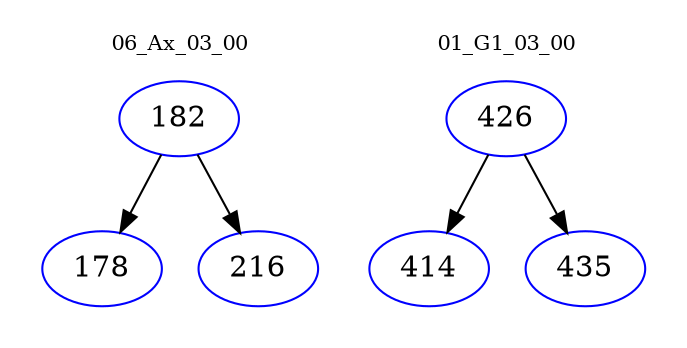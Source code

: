digraph{
subgraph cluster_0 {
color = white
label = "06_Ax_03_00";
fontsize=10;
T0_182 [label="182", color="blue"]
T0_182 -> T0_178 [color="black"]
T0_178 [label="178", color="blue"]
T0_182 -> T0_216 [color="black"]
T0_216 [label="216", color="blue"]
}
subgraph cluster_1 {
color = white
label = "01_G1_03_00";
fontsize=10;
T1_426 [label="426", color="blue"]
T1_426 -> T1_414 [color="black"]
T1_414 [label="414", color="blue"]
T1_426 -> T1_435 [color="black"]
T1_435 [label="435", color="blue"]
}
}
